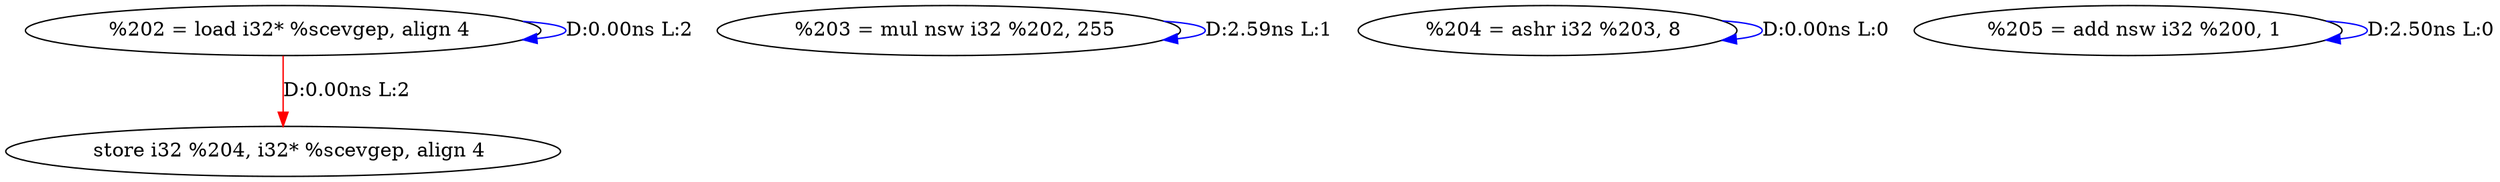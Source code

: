 digraph {
Node0x3163f20[label="  %202 = load i32* %scevgep, align 4"];
Node0x3163f20 -> Node0x3163f20[label="D:0.00ns L:2",color=blue];
Node0x3164200[label="  store i32 %204, i32* %scevgep, align 4"];
Node0x3163f20 -> Node0x3164200[label="D:0.00ns L:2",color=red];
Node0x3164000[label="  %203 = mul nsw i32 %202, 255"];
Node0x3164000 -> Node0x3164000[label="D:2.59ns L:1",color=blue];
Node0x3164120[label="  %204 = ashr i32 %203, 8"];
Node0x3164120 -> Node0x3164120[label="D:0.00ns L:0",color=blue];
Node0x31642e0[label="  %205 = add nsw i32 %200, 1"];
Node0x31642e0 -> Node0x31642e0[label="D:2.50ns L:0",color=blue];
}
